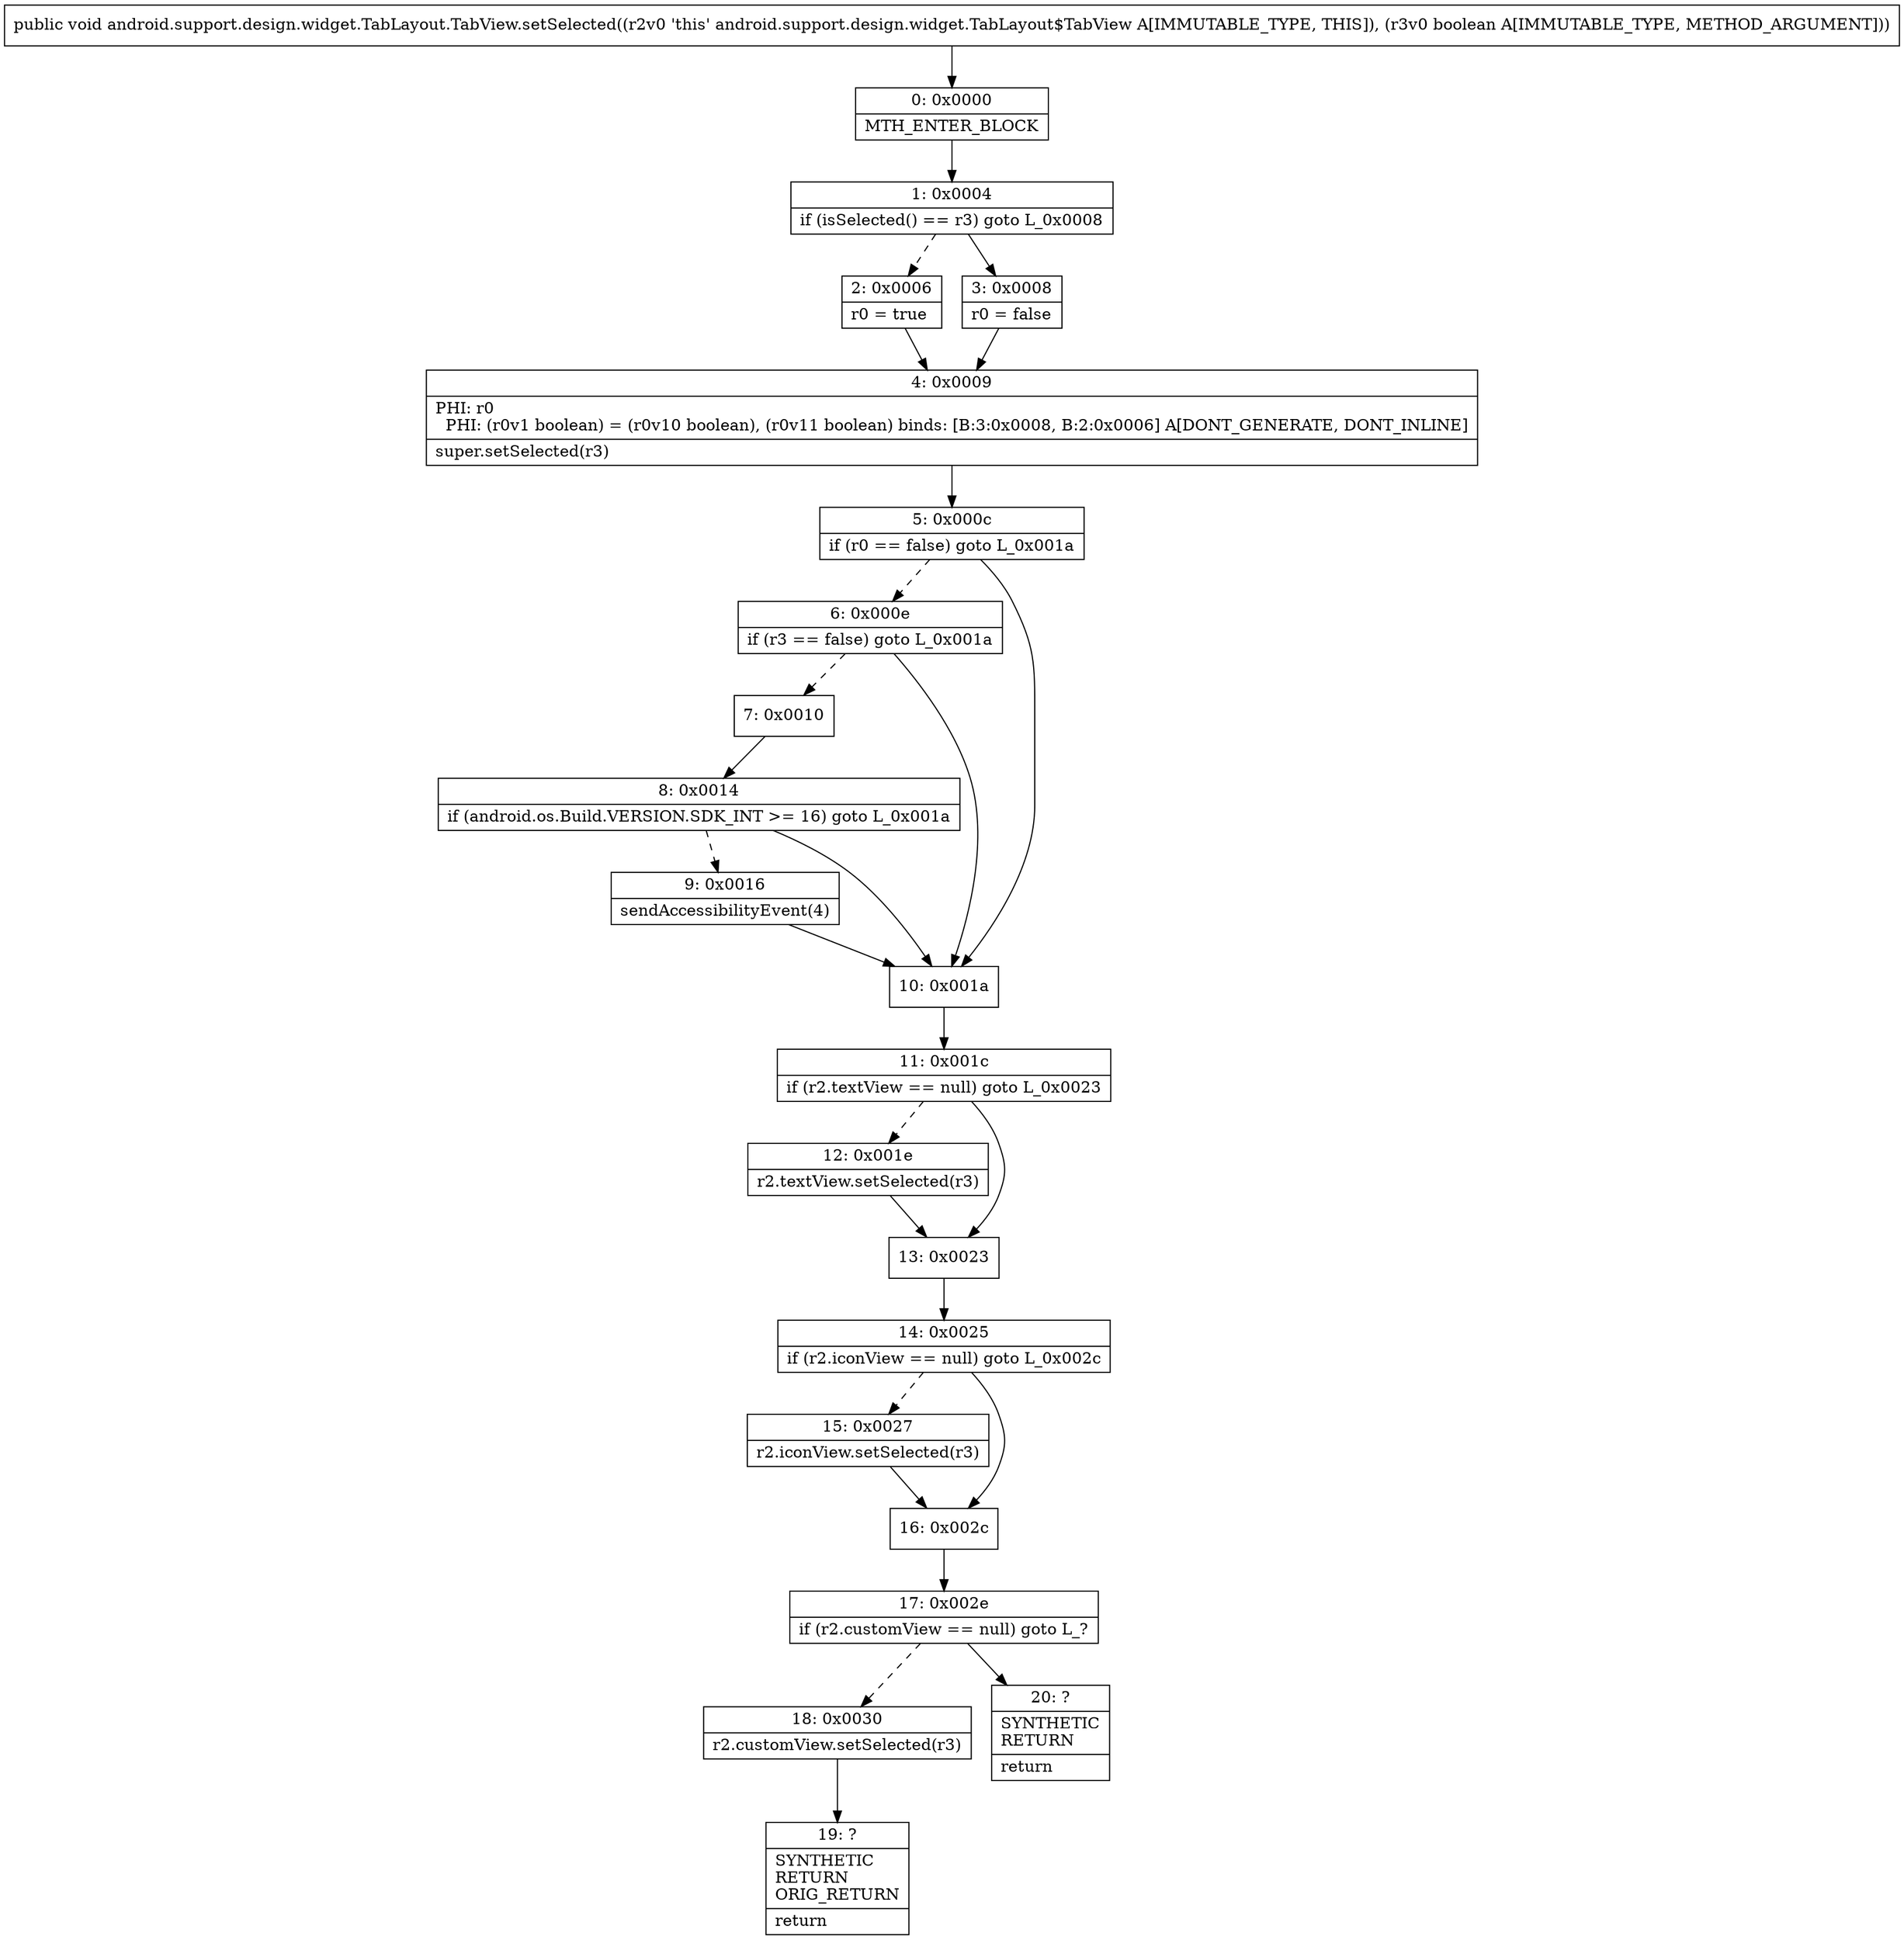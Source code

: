 digraph "CFG forandroid.support.design.widget.TabLayout.TabView.setSelected(Z)V" {
Node_0 [shape=record,label="{0\:\ 0x0000|MTH_ENTER_BLOCK\l}"];
Node_1 [shape=record,label="{1\:\ 0x0004|if (isSelected() == r3) goto L_0x0008\l}"];
Node_2 [shape=record,label="{2\:\ 0x0006|r0 = true\l}"];
Node_3 [shape=record,label="{3\:\ 0x0008|r0 = false\l}"];
Node_4 [shape=record,label="{4\:\ 0x0009|PHI: r0 \l  PHI: (r0v1 boolean) = (r0v10 boolean), (r0v11 boolean) binds: [B:3:0x0008, B:2:0x0006] A[DONT_GENERATE, DONT_INLINE]\l|super.setSelected(r3)\l}"];
Node_5 [shape=record,label="{5\:\ 0x000c|if (r0 == false) goto L_0x001a\l}"];
Node_6 [shape=record,label="{6\:\ 0x000e|if (r3 == false) goto L_0x001a\l}"];
Node_7 [shape=record,label="{7\:\ 0x0010}"];
Node_8 [shape=record,label="{8\:\ 0x0014|if (android.os.Build.VERSION.SDK_INT \>= 16) goto L_0x001a\l}"];
Node_9 [shape=record,label="{9\:\ 0x0016|sendAccessibilityEvent(4)\l}"];
Node_10 [shape=record,label="{10\:\ 0x001a}"];
Node_11 [shape=record,label="{11\:\ 0x001c|if (r2.textView == null) goto L_0x0023\l}"];
Node_12 [shape=record,label="{12\:\ 0x001e|r2.textView.setSelected(r3)\l}"];
Node_13 [shape=record,label="{13\:\ 0x0023}"];
Node_14 [shape=record,label="{14\:\ 0x0025|if (r2.iconView == null) goto L_0x002c\l}"];
Node_15 [shape=record,label="{15\:\ 0x0027|r2.iconView.setSelected(r3)\l}"];
Node_16 [shape=record,label="{16\:\ 0x002c}"];
Node_17 [shape=record,label="{17\:\ 0x002e|if (r2.customView == null) goto L_?\l}"];
Node_18 [shape=record,label="{18\:\ 0x0030|r2.customView.setSelected(r3)\l}"];
Node_19 [shape=record,label="{19\:\ ?|SYNTHETIC\lRETURN\lORIG_RETURN\l|return\l}"];
Node_20 [shape=record,label="{20\:\ ?|SYNTHETIC\lRETURN\l|return\l}"];
MethodNode[shape=record,label="{public void android.support.design.widget.TabLayout.TabView.setSelected((r2v0 'this' android.support.design.widget.TabLayout$TabView A[IMMUTABLE_TYPE, THIS]), (r3v0 boolean A[IMMUTABLE_TYPE, METHOD_ARGUMENT])) }"];
MethodNode -> Node_0;
Node_0 -> Node_1;
Node_1 -> Node_2[style=dashed];
Node_1 -> Node_3;
Node_2 -> Node_4;
Node_3 -> Node_4;
Node_4 -> Node_5;
Node_5 -> Node_6[style=dashed];
Node_5 -> Node_10;
Node_6 -> Node_7[style=dashed];
Node_6 -> Node_10;
Node_7 -> Node_8;
Node_8 -> Node_9[style=dashed];
Node_8 -> Node_10;
Node_9 -> Node_10;
Node_10 -> Node_11;
Node_11 -> Node_12[style=dashed];
Node_11 -> Node_13;
Node_12 -> Node_13;
Node_13 -> Node_14;
Node_14 -> Node_15[style=dashed];
Node_14 -> Node_16;
Node_15 -> Node_16;
Node_16 -> Node_17;
Node_17 -> Node_18[style=dashed];
Node_17 -> Node_20;
Node_18 -> Node_19;
}

